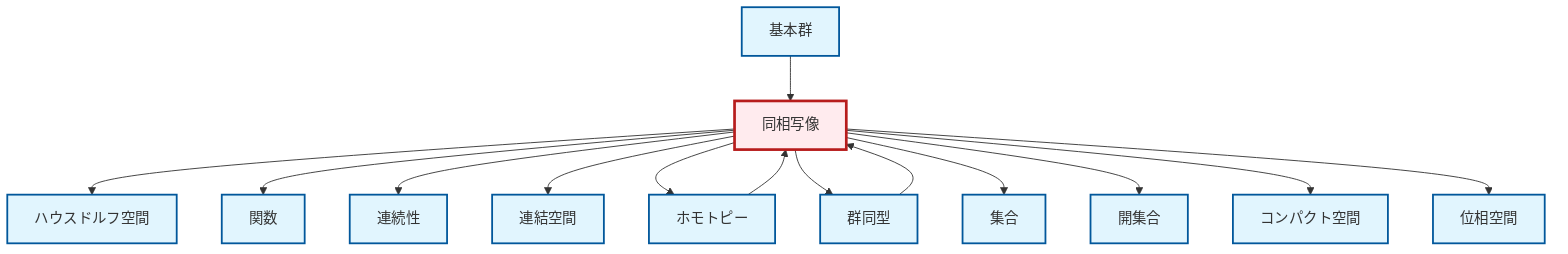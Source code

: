 graph TD
    classDef definition fill:#e1f5fe,stroke:#01579b,stroke-width:2px
    classDef theorem fill:#f3e5f5,stroke:#4a148c,stroke-width:2px
    classDef axiom fill:#fff3e0,stroke:#e65100,stroke-width:2px
    classDef example fill:#e8f5e9,stroke:#1b5e20,stroke-width:2px
    classDef current fill:#ffebee,stroke:#b71c1c,stroke-width:3px
    def-compact["コンパクト空間"]:::definition
    def-open-set["開集合"]:::definition
    def-fundamental-group["基本群"]:::definition
    def-set["集合"]:::definition
    def-connected["連結空間"]:::definition
    def-topological-space["位相空間"]:::definition
    def-hausdorff["ハウスドルフ空間"]:::definition
    def-function["関数"]:::definition
    def-continuity["連続性"]:::definition
    def-homotopy["ホモトピー"]:::definition
    def-isomorphism["群同型"]:::definition
    def-homeomorphism["同相写像"]:::definition
    def-homeomorphism --> def-hausdorff
    def-homeomorphism --> def-function
    def-fundamental-group --> def-homeomorphism
    def-homotopy --> def-homeomorphism
    def-homeomorphism --> def-continuity
    def-homeomorphism --> def-connected
    def-homeomorphism --> def-homotopy
    def-homeomorphism --> def-isomorphism
    def-isomorphism --> def-homeomorphism
    def-homeomorphism --> def-set
    def-homeomorphism --> def-open-set
    def-homeomorphism --> def-compact
    def-homeomorphism --> def-topological-space
    class def-homeomorphism current